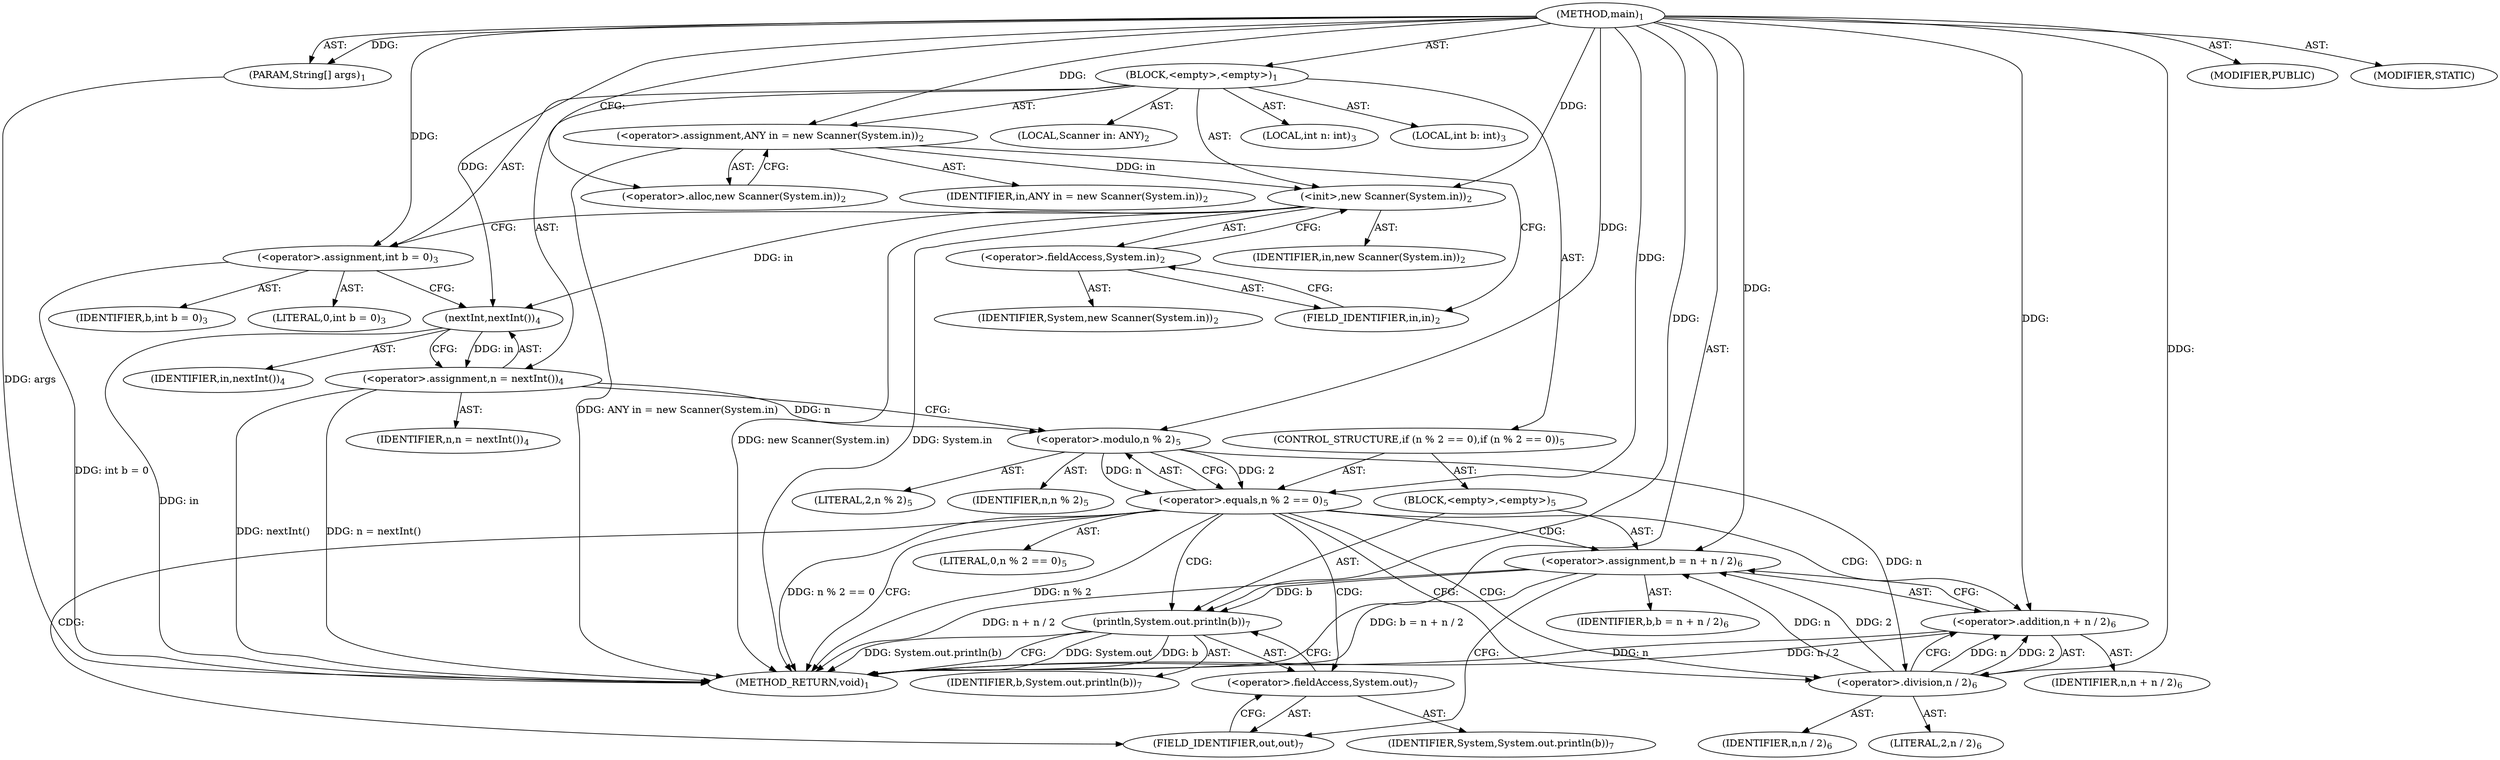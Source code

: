 digraph "main" {  
"19" [label = <(METHOD,main)<SUB>1</SUB>> ]
"20" [label = <(PARAM,String[] args)<SUB>1</SUB>> ]
"21" [label = <(BLOCK,&lt;empty&gt;,&lt;empty&gt;)<SUB>1</SUB>> ]
"4" [label = <(LOCAL,Scanner in: ANY)<SUB>2</SUB>> ]
"22" [label = <(&lt;operator&gt;.assignment,ANY in = new Scanner(System.in))<SUB>2</SUB>> ]
"23" [label = <(IDENTIFIER,in,ANY in = new Scanner(System.in))<SUB>2</SUB>> ]
"24" [label = <(&lt;operator&gt;.alloc,new Scanner(System.in))<SUB>2</SUB>> ]
"25" [label = <(&lt;init&gt;,new Scanner(System.in))<SUB>2</SUB>> ]
"3" [label = <(IDENTIFIER,in,new Scanner(System.in))<SUB>2</SUB>> ]
"26" [label = <(&lt;operator&gt;.fieldAccess,System.in)<SUB>2</SUB>> ]
"27" [label = <(IDENTIFIER,System,new Scanner(System.in))<SUB>2</SUB>> ]
"28" [label = <(FIELD_IDENTIFIER,in,in)<SUB>2</SUB>> ]
"29" [label = <(LOCAL,int n: int)<SUB>3</SUB>> ]
"30" [label = <(LOCAL,int b: int)<SUB>3</SUB>> ]
"31" [label = <(&lt;operator&gt;.assignment,int b = 0)<SUB>3</SUB>> ]
"32" [label = <(IDENTIFIER,b,int b = 0)<SUB>3</SUB>> ]
"33" [label = <(LITERAL,0,int b = 0)<SUB>3</SUB>> ]
"34" [label = <(&lt;operator&gt;.assignment,n = nextInt())<SUB>4</SUB>> ]
"35" [label = <(IDENTIFIER,n,n = nextInt())<SUB>4</SUB>> ]
"36" [label = <(nextInt,nextInt())<SUB>4</SUB>> ]
"37" [label = <(IDENTIFIER,in,nextInt())<SUB>4</SUB>> ]
"38" [label = <(CONTROL_STRUCTURE,if (n % 2 == 0),if (n % 2 == 0))<SUB>5</SUB>> ]
"39" [label = <(&lt;operator&gt;.equals,n % 2 == 0)<SUB>5</SUB>> ]
"40" [label = <(&lt;operator&gt;.modulo,n % 2)<SUB>5</SUB>> ]
"41" [label = <(IDENTIFIER,n,n % 2)<SUB>5</SUB>> ]
"42" [label = <(LITERAL,2,n % 2)<SUB>5</SUB>> ]
"43" [label = <(LITERAL,0,n % 2 == 0)<SUB>5</SUB>> ]
"44" [label = <(BLOCK,&lt;empty&gt;,&lt;empty&gt;)<SUB>5</SUB>> ]
"45" [label = <(&lt;operator&gt;.assignment,b = n + n / 2)<SUB>6</SUB>> ]
"46" [label = <(IDENTIFIER,b,b = n + n / 2)<SUB>6</SUB>> ]
"47" [label = <(&lt;operator&gt;.addition,n + n / 2)<SUB>6</SUB>> ]
"48" [label = <(IDENTIFIER,n,n + n / 2)<SUB>6</SUB>> ]
"49" [label = <(&lt;operator&gt;.division,n / 2)<SUB>6</SUB>> ]
"50" [label = <(IDENTIFIER,n,n / 2)<SUB>6</SUB>> ]
"51" [label = <(LITERAL,2,n / 2)<SUB>6</SUB>> ]
"52" [label = <(println,System.out.println(b))<SUB>7</SUB>> ]
"53" [label = <(&lt;operator&gt;.fieldAccess,System.out)<SUB>7</SUB>> ]
"54" [label = <(IDENTIFIER,System,System.out.println(b))<SUB>7</SUB>> ]
"55" [label = <(FIELD_IDENTIFIER,out,out)<SUB>7</SUB>> ]
"56" [label = <(IDENTIFIER,b,System.out.println(b))<SUB>7</SUB>> ]
"57" [label = <(MODIFIER,PUBLIC)> ]
"58" [label = <(MODIFIER,STATIC)> ]
"59" [label = <(METHOD_RETURN,void)<SUB>1</SUB>> ]
  "19" -> "20"  [ label = "AST: "] 
  "19" -> "21"  [ label = "AST: "] 
  "19" -> "57"  [ label = "AST: "] 
  "19" -> "58"  [ label = "AST: "] 
  "19" -> "59"  [ label = "AST: "] 
  "21" -> "4"  [ label = "AST: "] 
  "21" -> "22"  [ label = "AST: "] 
  "21" -> "25"  [ label = "AST: "] 
  "21" -> "29"  [ label = "AST: "] 
  "21" -> "30"  [ label = "AST: "] 
  "21" -> "31"  [ label = "AST: "] 
  "21" -> "34"  [ label = "AST: "] 
  "21" -> "38"  [ label = "AST: "] 
  "22" -> "23"  [ label = "AST: "] 
  "22" -> "24"  [ label = "AST: "] 
  "25" -> "3"  [ label = "AST: "] 
  "25" -> "26"  [ label = "AST: "] 
  "26" -> "27"  [ label = "AST: "] 
  "26" -> "28"  [ label = "AST: "] 
  "31" -> "32"  [ label = "AST: "] 
  "31" -> "33"  [ label = "AST: "] 
  "34" -> "35"  [ label = "AST: "] 
  "34" -> "36"  [ label = "AST: "] 
  "36" -> "37"  [ label = "AST: "] 
  "38" -> "39"  [ label = "AST: "] 
  "38" -> "44"  [ label = "AST: "] 
  "39" -> "40"  [ label = "AST: "] 
  "39" -> "43"  [ label = "AST: "] 
  "40" -> "41"  [ label = "AST: "] 
  "40" -> "42"  [ label = "AST: "] 
  "44" -> "45"  [ label = "AST: "] 
  "44" -> "52"  [ label = "AST: "] 
  "45" -> "46"  [ label = "AST: "] 
  "45" -> "47"  [ label = "AST: "] 
  "47" -> "48"  [ label = "AST: "] 
  "47" -> "49"  [ label = "AST: "] 
  "49" -> "50"  [ label = "AST: "] 
  "49" -> "51"  [ label = "AST: "] 
  "52" -> "53"  [ label = "AST: "] 
  "52" -> "56"  [ label = "AST: "] 
  "53" -> "54"  [ label = "AST: "] 
  "53" -> "55"  [ label = "AST: "] 
  "22" -> "28"  [ label = "CFG: "] 
  "25" -> "31"  [ label = "CFG: "] 
  "31" -> "36"  [ label = "CFG: "] 
  "34" -> "40"  [ label = "CFG: "] 
  "24" -> "22"  [ label = "CFG: "] 
  "26" -> "25"  [ label = "CFG: "] 
  "36" -> "34"  [ label = "CFG: "] 
  "39" -> "59"  [ label = "CFG: "] 
  "39" -> "49"  [ label = "CFG: "] 
  "28" -> "26"  [ label = "CFG: "] 
  "40" -> "39"  [ label = "CFG: "] 
  "45" -> "55"  [ label = "CFG: "] 
  "52" -> "59"  [ label = "CFG: "] 
  "47" -> "45"  [ label = "CFG: "] 
  "53" -> "52"  [ label = "CFG: "] 
  "49" -> "47"  [ label = "CFG: "] 
  "55" -> "53"  [ label = "CFG: "] 
  "19" -> "24"  [ label = "CFG: "] 
  "20" -> "59"  [ label = "DDG: args"] 
  "22" -> "59"  [ label = "DDG: ANY in = new Scanner(System.in)"] 
  "25" -> "59"  [ label = "DDG: System.in"] 
  "25" -> "59"  [ label = "DDG: new Scanner(System.in)"] 
  "31" -> "59"  [ label = "DDG: int b = 0"] 
  "36" -> "59"  [ label = "DDG: in"] 
  "34" -> "59"  [ label = "DDG: nextInt()"] 
  "34" -> "59"  [ label = "DDG: n = nextInt()"] 
  "39" -> "59"  [ label = "DDG: n % 2"] 
  "39" -> "59"  [ label = "DDG: n % 2 == 0"] 
  "47" -> "59"  [ label = "DDG: n"] 
  "47" -> "59"  [ label = "DDG: n / 2"] 
  "45" -> "59"  [ label = "DDG: n + n / 2"] 
  "45" -> "59"  [ label = "DDG: b = n + n / 2"] 
  "52" -> "59"  [ label = "DDG: System.out"] 
  "52" -> "59"  [ label = "DDG: b"] 
  "52" -> "59"  [ label = "DDG: System.out.println(b)"] 
  "19" -> "20"  [ label = "DDG: "] 
  "19" -> "22"  [ label = "DDG: "] 
  "19" -> "31"  [ label = "DDG: "] 
  "36" -> "34"  [ label = "DDG: in"] 
  "22" -> "25"  [ label = "DDG: in"] 
  "19" -> "25"  [ label = "DDG: "] 
  "25" -> "36"  [ label = "DDG: in"] 
  "19" -> "36"  [ label = "DDG: "] 
  "40" -> "39"  [ label = "DDG: n"] 
  "40" -> "39"  [ label = "DDG: 2"] 
  "19" -> "39"  [ label = "DDG: "] 
  "49" -> "45"  [ label = "DDG: n"] 
  "19" -> "45"  [ label = "DDG: "] 
  "49" -> "45"  [ label = "DDG: 2"] 
  "34" -> "40"  [ label = "DDG: n"] 
  "19" -> "40"  [ label = "DDG: "] 
  "45" -> "52"  [ label = "DDG: b"] 
  "19" -> "52"  [ label = "DDG: "] 
  "49" -> "47"  [ label = "DDG: n"] 
  "19" -> "47"  [ label = "DDG: "] 
  "49" -> "47"  [ label = "DDG: 2"] 
  "40" -> "49"  [ label = "DDG: n"] 
  "19" -> "49"  [ label = "DDG: "] 
  "39" -> "47"  [ label = "CDG: "] 
  "39" -> "49"  [ label = "CDG: "] 
  "39" -> "52"  [ label = "CDG: "] 
  "39" -> "55"  [ label = "CDG: "] 
  "39" -> "53"  [ label = "CDG: "] 
  "39" -> "45"  [ label = "CDG: "] 
}
